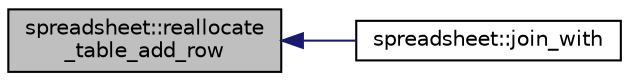 digraph "spreadsheet::reallocate_table_add_row"
{
  edge [fontname="Helvetica",fontsize="10",labelfontname="Helvetica",labelfontsize="10"];
  node [fontname="Helvetica",fontsize="10",shape=record];
  rankdir="LR";
  Node244 [label="spreadsheet::reallocate\l_table_add_row",height=0.2,width=0.4,color="black", fillcolor="grey75", style="filled", fontcolor="black"];
  Node244 -> Node245 [dir="back",color="midnightblue",fontsize="10",style="solid",fontname="Helvetica"];
  Node245 [label="spreadsheet::join_with",height=0.2,width=0.4,color="black", fillcolor="white", style="filled",URL="$d8/d11/classspreadsheet.html#acc04b0c07a3f45262eb7accf78d411d4"];
}
